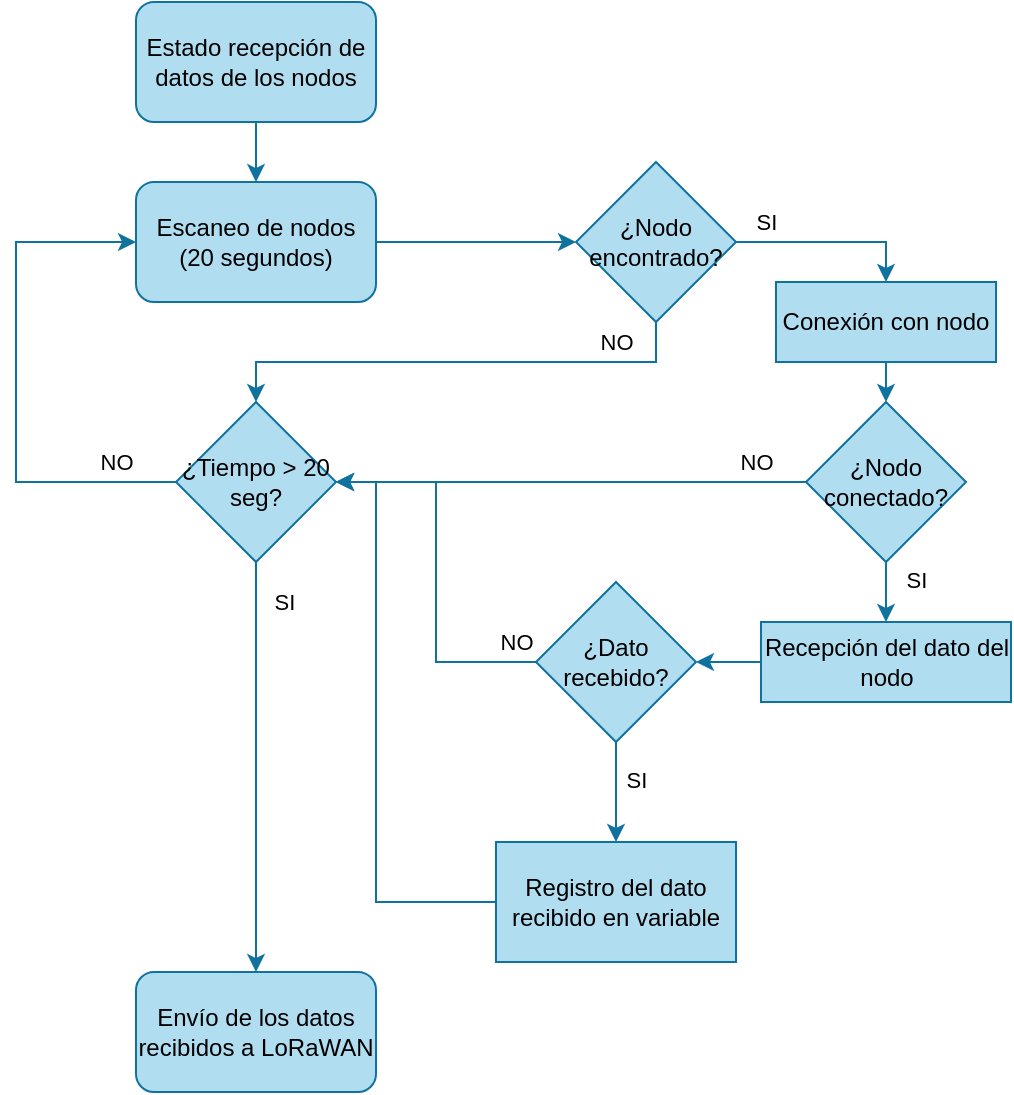 <mxfile version="14.7.0" type="device"><diagram id="C5RBs43oDa-KdzZeNtuy" name="Page-1"><mxGraphModel dx="786" dy="625" grid="1" gridSize="10" guides="1" tooltips="1" connect="1" arrows="1" fold="1" page="1" pageScale="1" pageWidth="827" pageHeight="1169" math="0" shadow="0"><root><mxCell id="WIyWlLk6GJQsqaUBKTNV-0"/><mxCell id="WIyWlLk6GJQsqaUBKTNV-1" parent="WIyWlLk6GJQsqaUBKTNV-0"/><mxCell id="_H_XBetI46p-194kfR0m-2" style="edgeStyle=orthogonalEdgeStyle;rounded=0;orthogonalLoop=1;jettySize=auto;html=1;exitX=0.5;exitY=1;exitDx=0;exitDy=0;entryX=0.5;entryY=0;entryDx=0;entryDy=0;fillColor=#b1ddf0;strokeColor=#10739e;" edge="1" parent="WIyWlLk6GJQsqaUBKTNV-1" source="_H_XBetI46p-194kfR0m-0" target="_H_XBetI46p-194kfR0m-1"><mxGeometry relative="1" as="geometry"/></mxCell><mxCell id="_H_XBetI46p-194kfR0m-0" value="Estado recepción de datos de los nodos" style="rounded=1;whiteSpace=wrap;html=1;fillColor=#b1ddf0;strokeColor=#10739e;" vertex="1" parent="WIyWlLk6GJQsqaUBKTNV-1"><mxGeometry x="340" y="40" width="120" height="60" as="geometry"/></mxCell><mxCell id="_H_XBetI46p-194kfR0m-5" style="edgeStyle=orthogonalEdgeStyle;rounded=0;orthogonalLoop=1;jettySize=auto;html=1;exitX=1;exitY=0.5;exitDx=0;exitDy=0;entryX=0;entryY=0.5;entryDx=0;entryDy=0;fillColor=#b1ddf0;strokeColor=#10739e;" edge="1" parent="WIyWlLk6GJQsqaUBKTNV-1" source="_H_XBetI46p-194kfR0m-1" target="_H_XBetI46p-194kfR0m-4"><mxGeometry relative="1" as="geometry"/></mxCell><mxCell id="_H_XBetI46p-194kfR0m-1" value="Escaneo de nodos&lt;br&gt;(20 segundos)" style="rounded=1;whiteSpace=wrap;html=1;fillColor=#b1ddf0;strokeColor=#10739e;" vertex="1" parent="WIyWlLk6GJQsqaUBKTNV-1"><mxGeometry x="340" y="130" width="120" height="60" as="geometry"/></mxCell><mxCell id="_H_XBetI46p-194kfR0m-7" style="edgeStyle=orthogonalEdgeStyle;rounded=0;orthogonalLoop=1;jettySize=auto;html=1;exitX=1;exitY=0.5;exitDx=0;exitDy=0;entryX=0.5;entryY=0;entryDx=0;entryDy=0;fillColor=#b1ddf0;strokeColor=#10739e;" edge="1" parent="WIyWlLk6GJQsqaUBKTNV-1" source="_H_XBetI46p-194kfR0m-4" target="_H_XBetI46p-194kfR0m-6"><mxGeometry relative="1" as="geometry"/></mxCell><mxCell id="_H_XBetI46p-194kfR0m-8" value="SI" style="edgeLabel;html=1;align=center;verticalAlign=middle;resizable=0;points=[];" vertex="1" connectable="0" parent="_H_XBetI46p-194kfR0m-7"><mxGeometry x="0.024" y="1" relative="1" as="geometry"><mxPoint x="-34" y="-9" as="offset"/></mxGeometry></mxCell><mxCell id="_H_XBetI46p-194kfR0m-10" style="edgeStyle=orthogonalEdgeStyle;rounded=0;orthogonalLoop=1;jettySize=auto;html=1;exitX=0.5;exitY=1;exitDx=0;exitDy=0;entryX=0.5;entryY=0;entryDx=0;entryDy=0;fillColor=#b1ddf0;strokeColor=#10739e;" edge="1" parent="WIyWlLk6GJQsqaUBKTNV-1" source="_H_XBetI46p-194kfR0m-4" target="_H_XBetI46p-194kfR0m-9"><mxGeometry relative="1" as="geometry"/></mxCell><mxCell id="_H_XBetI46p-194kfR0m-11" value="NO" style="edgeLabel;html=1;align=center;verticalAlign=middle;resizable=0;points=[];" vertex="1" connectable="0" parent="_H_XBetI46p-194kfR0m-10"><mxGeometry x="0.025" y="-2" relative="1" as="geometry"><mxPoint x="83" y="-8" as="offset"/></mxGeometry></mxCell><mxCell id="_H_XBetI46p-194kfR0m-4" value="¿Nodo encontrado?" style="rhombus;whiteSpace=wrap;html=1;fillColor=#b1ddf0;strokeColor=#10739e;" vertex="1" parent="WIyWlLk6GJQsqaUBKTNV-1"><mxGeometry x="560" y="120" width="80" height="80" as="geometry"/></mxCell><mxCell id="_H_XBetI46p-194kfR0m-17" style="edgeStyle=orthogonalEdgeStyle;rounded=0;orthogonalLoop=1;jettySize=auto;html=1;exitX=0.5;exitY=1;exitDx=0;exitDy=0;entryX=0.5;entryY=0;entryDx=0;entryDy=0;fillColor=#b1ddf0;strokeColor=#10739e;" edge="1" parent="WIyWlLk6GJQsqaUBKTNV-1" source="_H_XBetI46p-194kfR0m-6" target="_H_XBetI46p-194kfR0m-16"><mxGeometry relative="1" as="geometry"/></mxCell><mxCell id="_H_XBetI46p-194kfR0m-6" value="Conexión con nodo" style="rounded=0;whiteSpace=wrap;html=1;fillColor=#b1ddf0;strokeColor=#10739e;" vertex="1" parent="WIyWlLk6GJQsqaUBKTNV-1"><mxGeometry x="660" y="180" width="110" height="40" as="geometry"/></mxCell><mxCell id="_H_XBetI46p-194kfR0m-13" style="edgeStyle=orthogonalEdgeStyle;rounded=0;orthogonalLoop=1;jettySize=auto;html=1;exitX=0;exitY=0.5;exitDx=0;exitDy=0;entryX=0;entryY=0.5;entryDx=0;entryDy=0;fillColor=#b1ddf0;strokeColor=#10739e;" edge="1" parent="WIyWlLk6GJQsqaUBKTNV-1" source="_H_XBetI46p-194kfR0m-9" target="_H_XBetI46p-194kfR0m-1"><mxGeometry relative="1" as="geometry"><Array as="points"><mxPoint x="280" y="280"/><mxPoint x="280" y="160"/></Array></mxGeometry></mxCell><mxCell id="_H_XBetI46p-194kfR0m-14" value="NO" style="edgeLabel;html=1;align=center;verticalAlign=middle;resizable=0;points=[];" vertex="1" connectable="0" parent="_H_XBetI46p-194kfR0m-13"><mxGeometry x="0.223" y="-2" relative="1" as="geometry"><mxPoint x="48" y="69" as="offset"/></mxGeometry></mxCell><mxCell id="_H_XBetI46p-194kfR0m-32" style="edgeStyle=orthogonalEdgeStyle;rounded=0;orthogonalLoop=1;jettySize=auto;html=1;exitX=0.5;exitY=1;exitDx=0;exitDy=0;entryX=0.5;entryY=0;entryDx=0;entryDy=0;fillColor=#b1ddf0;strokeColor=#10739e;" edge="1" parent="WIyWlLk6GJQsqaUBKTNV-1" source="_H_XBetI46p-194kfR0m-9" target="_H_XBetI46p-194kfR0m-31"><mxGeometry relative="1" as="geometry"/></mxCell><mxCell id="_H_XBetI46p-194kfR0m-33" value="SI" style="edgeLabel;html=1;align=center;verticalAlign=middle;resizable=0;points=[];" vertex="1" connectable="0" parent="_H_XBetI46p-194kfR0m-32"><mxGeometry x="-0.571" y="3" relative="1" as="geometry"><mxPoint x="11" y="-24" as="offset"/></mxGeometry></mxCell><mxCell id="_H_XBetI46p-194kfR0m-9" value="¿Tiempo &amp;gt; 20 seg?" style="rhombus;whiteSpace=wrap;html=1;fillColor=#b1ddf0;strokeColor=#10739e;" vertex="1" parent="WIyWlLk6GJQsqaUBKTNV-1"><mxGeometry x="360" y="240" width="80" height="80" as="geometry"/></mxCell><mxCell id="_H_XBetI46p-194kfR0m-19" style="edgeStyle=orthogonalEdgeStyle;rounded=0;orthogonalLoop=1;jettySize=auto;html=1;exitX=0.5;exitY=1;exitDx=0;exitDy=0;entryX=0.5;entryY=0;entryDx=0;entryDy=0;fillColor=#b1ddf0;strokeColor=#10739e;" edge="1" parent="WIyWlLk6GJQsqaUBKTNV-1" source="_H_XBetI46p-194kfR0m-16" target="_H_XBetI46p-194kfR0m-18"><mxGeometry relative="1" as="geometry"/></mxCell><mxCell id="_H_XBetI46p-194kfR0m-20" value="SI" style="edgeLabel;html=1;align=center;verticalAlign=middle;resizable=0;points=[];" vertex="1" connectable="0" parent="_H_XBetI46p-194kfR0m-19"><mxGeometry x="-0.4" y="1" relative="1" as="geometry"><mxPoint x="14" as="offset"/></mxGeometry></mxCell><mxCell id="_H_XBetI46p-194kfR0m-21" style="edgeStyle=orthogonalEdgeStyle;rounded=0;orthogonalLoop=1;jettySize=auto;html=1;exitX=0;exitY=0.5;exitDx=0;exitDy=0;entryX=1;entryY=0.5;entryDx=0;entryDy=0;fillColor=#b1ddf0;strokeColor=#10739e;" edge="1" parent="WIyWlLk6GJQsqaUBKTNV-1" source="_H_XBetI46p-194kfR0m-16" target="_H_XBetI46p-194kfR0m-9"><mxGeometry relative="1" as="geometry"/></mxCell><mxCell id="_H_XBetI46p-194kfR0m-22" value="NO" style="edgeLabel;html=1;align=center;verticalAlign=middle;resizable=0;points=[];" vertex="1" connectable="0" parent="_H_XBetI46p-194kfR0m-21"><mxGeometry x="-0.789" relative="1" as="geometry"><mxPoint y="-10" as="offset"/></mxGeometry></mxCell><mxCell id="_H_XBetI46p-194kfR0m-16" value="¿Nodo conectado?" style="rhombus;whiteSpace=wrap;html=1;fillColor=#b1ddf0;strokeColor=#10739e;" vertex="1" parent="WIyWlLk6GJQsqaUBKTNV-1"><mxGeometry x="675" y="240" width="80" height="80" as="geometry"/></mxCell><mxCell id="_H_XBetI46p-194kfR0m-24" style="edgeStyle=orthogonalEdgeStyle;rounded=0;orthogonalLoop=1;jettySize=auto;html=1;exitX=0;exitY=0.5;exitDx=0;exitDy=0;entryX=1;entryY=0.5;entryDx=0;entryDy=0;fillColor=#b1ddf0;strokeColor=#10739e;" edge="1" parent="WIyWlLk6GJQsqaUBKTNV-1" source="_H_XBetI46p-194kfR0m-18" target="_H_XBetI46p-194kfR0m-23"><mxGeometry relative="1" as="geometry"/></mxCell><mxCell id="_H_XBetI46p-194kfR0m-18" value="Recepción del dato del nodo" style="rounded=0;whiteSpace=wrap;html=1;fillColor=#b1ddf0;strokeColor=#10739e;" vertex="1" parent="WIyWlLk6GJQsqaUBKTNV-1"><mxGeometry x="652.5" y="350" width="125" height="40" as="geometry"/></mxCell><mxCell id="_H_XBetI46p-194kfR0m-26" style="edgeStyle=orthogonalEdgeStyle;rounded=0;orthogonalLoop=1;jettySize=auto;html=1;exitX=0.5;exitY=1;exitDx=0;exitDy=0;entryX=0.5;entryY=0;entryDx=0;entryDy=0;fillColor=#b1ddf0;strokeColor=#10739e;" edge="1" parent="WIyWlLk6GJQsqaUBKTNV-1" source="_H_XBetI46p-194kfR0m-23" target="_H_XBetI46p-194kfR0m-25"><mxGeometry relative="1" as="geometry"/></mxCell><mxCell id="_H_XBetI46p-194kfR0m-27" value="SI" style="edgeLabel;html=1;align=center;verticalAlign=middle;resizable=0;points=[];" vertex="1" connectable="0" parent="_H_XBetI46p-194kfR0m-26"><mxGeometry x="-0.133" y="1" relative="1" as="geometry"><mxPoint x="9" y="-3" as="offset"/></mxGeometry></mxCell><mxCell id="_H_XBetI46p-194kfR0m-28" style="edgeStyle=orthogonalEdgeStyle;rounded=0;orthogonalLoop=1;jettySize=auto;html=1;exitX=0;exitY=0.5;exitDx=0;exitDy=0;entryX=1;entryY=0.5;entryDx=0;entryDy=0;fillColor=#b1ddf0;strokeColor=#10739e;" edge="1" parent="WIyWlLk6GJQsqaUBKTNV-1" source="_H_XBetI46p-194kfR0m-23" target="_H_XBetI46p-194kfR0m-9"><mxGeometry relative="1" as="geometry"/></mxCell><mxCell id="_H_XBetI46p-194kfR0m-29" value="NO" style="edgeLabel;html=1;align=center;verticalAlign=middle;resizable=0;points=[];" vertex="1" connectable="0" parent="_H_XBetI46p-194kfR0m-28"><mxGeometry x="-0.364" y="1" relative="1" as="geometry"><mxPoint x="41" as="offset"/></mxGeometry></mxCell><mxCell id="_H_XBetI46p-194kfR0m-23" value="¿Dato recebido?" style="rhombus;whiteSpace=wrap;html=1;fillColor=#b1ddf0;strokeColor=#10739e;" vertex="1" parent="WIyWlLk6GJQsqaUBKTNV-1"><mxGeometry x="540" y="330" width="80" height="80" as="geometry"/></mxCell><mxCell id="_H_XBetI46p-194kfR0m-30" style="edgeStyle=orthogonalEdgeStyle;rounded=0;orthogonalLoop=1;jettySize=auto;html=1;exitX=0;exitY=0.5;exitDx=0;exitDy=0;entryX=1;entryY=0.5;entryDx=0;entryDy=0;fillColor=#b1ddf0;strokeColor=#10739e;" edge="1" parent="WIyWlLk6GJQsqaUBKTNV-1" source="_H_XBetI46p-194kfR0m-25" target="_H_XBetI46p-194kfR0m-9"><mxGeometry relative="1" as="geometry"><Array as="points"><mxPoint x="460" y="490"/><mxPoint x="460" y="280"/></Array></mxGeometry></mxCell><mxCell id="_H_XBetI46p-194kfR0m-25" value="Registro del dato recibido en variable" style="rounded=0;whiteSpace=wrap;html=1;fillColor=#b1ddf0;strokeColor=#10739e;" vertex="1" parent="WIyWlLk6GJQsqaUBKTNV-1"><mxGeometry x="520" y="460" width="120" height="60" as="geometry"/></mxCell><mxCell id="_H_XBetI46p-194kfR0m-31" value="Envío de los datos recibidos a LoRaWAN" style="rounded=1;whiteSpace=wrap;html=1;fillColor=#b1ddf0;strokeColor=#10739e;" vertex="1" parent="WIyWlLk6GJQsqaUBKTNV-1"><mxGeometry x="340" y="525" width="120" height="60" as="geometry"/></mxCell></root></mxGraphModel></diagram></mxfile>